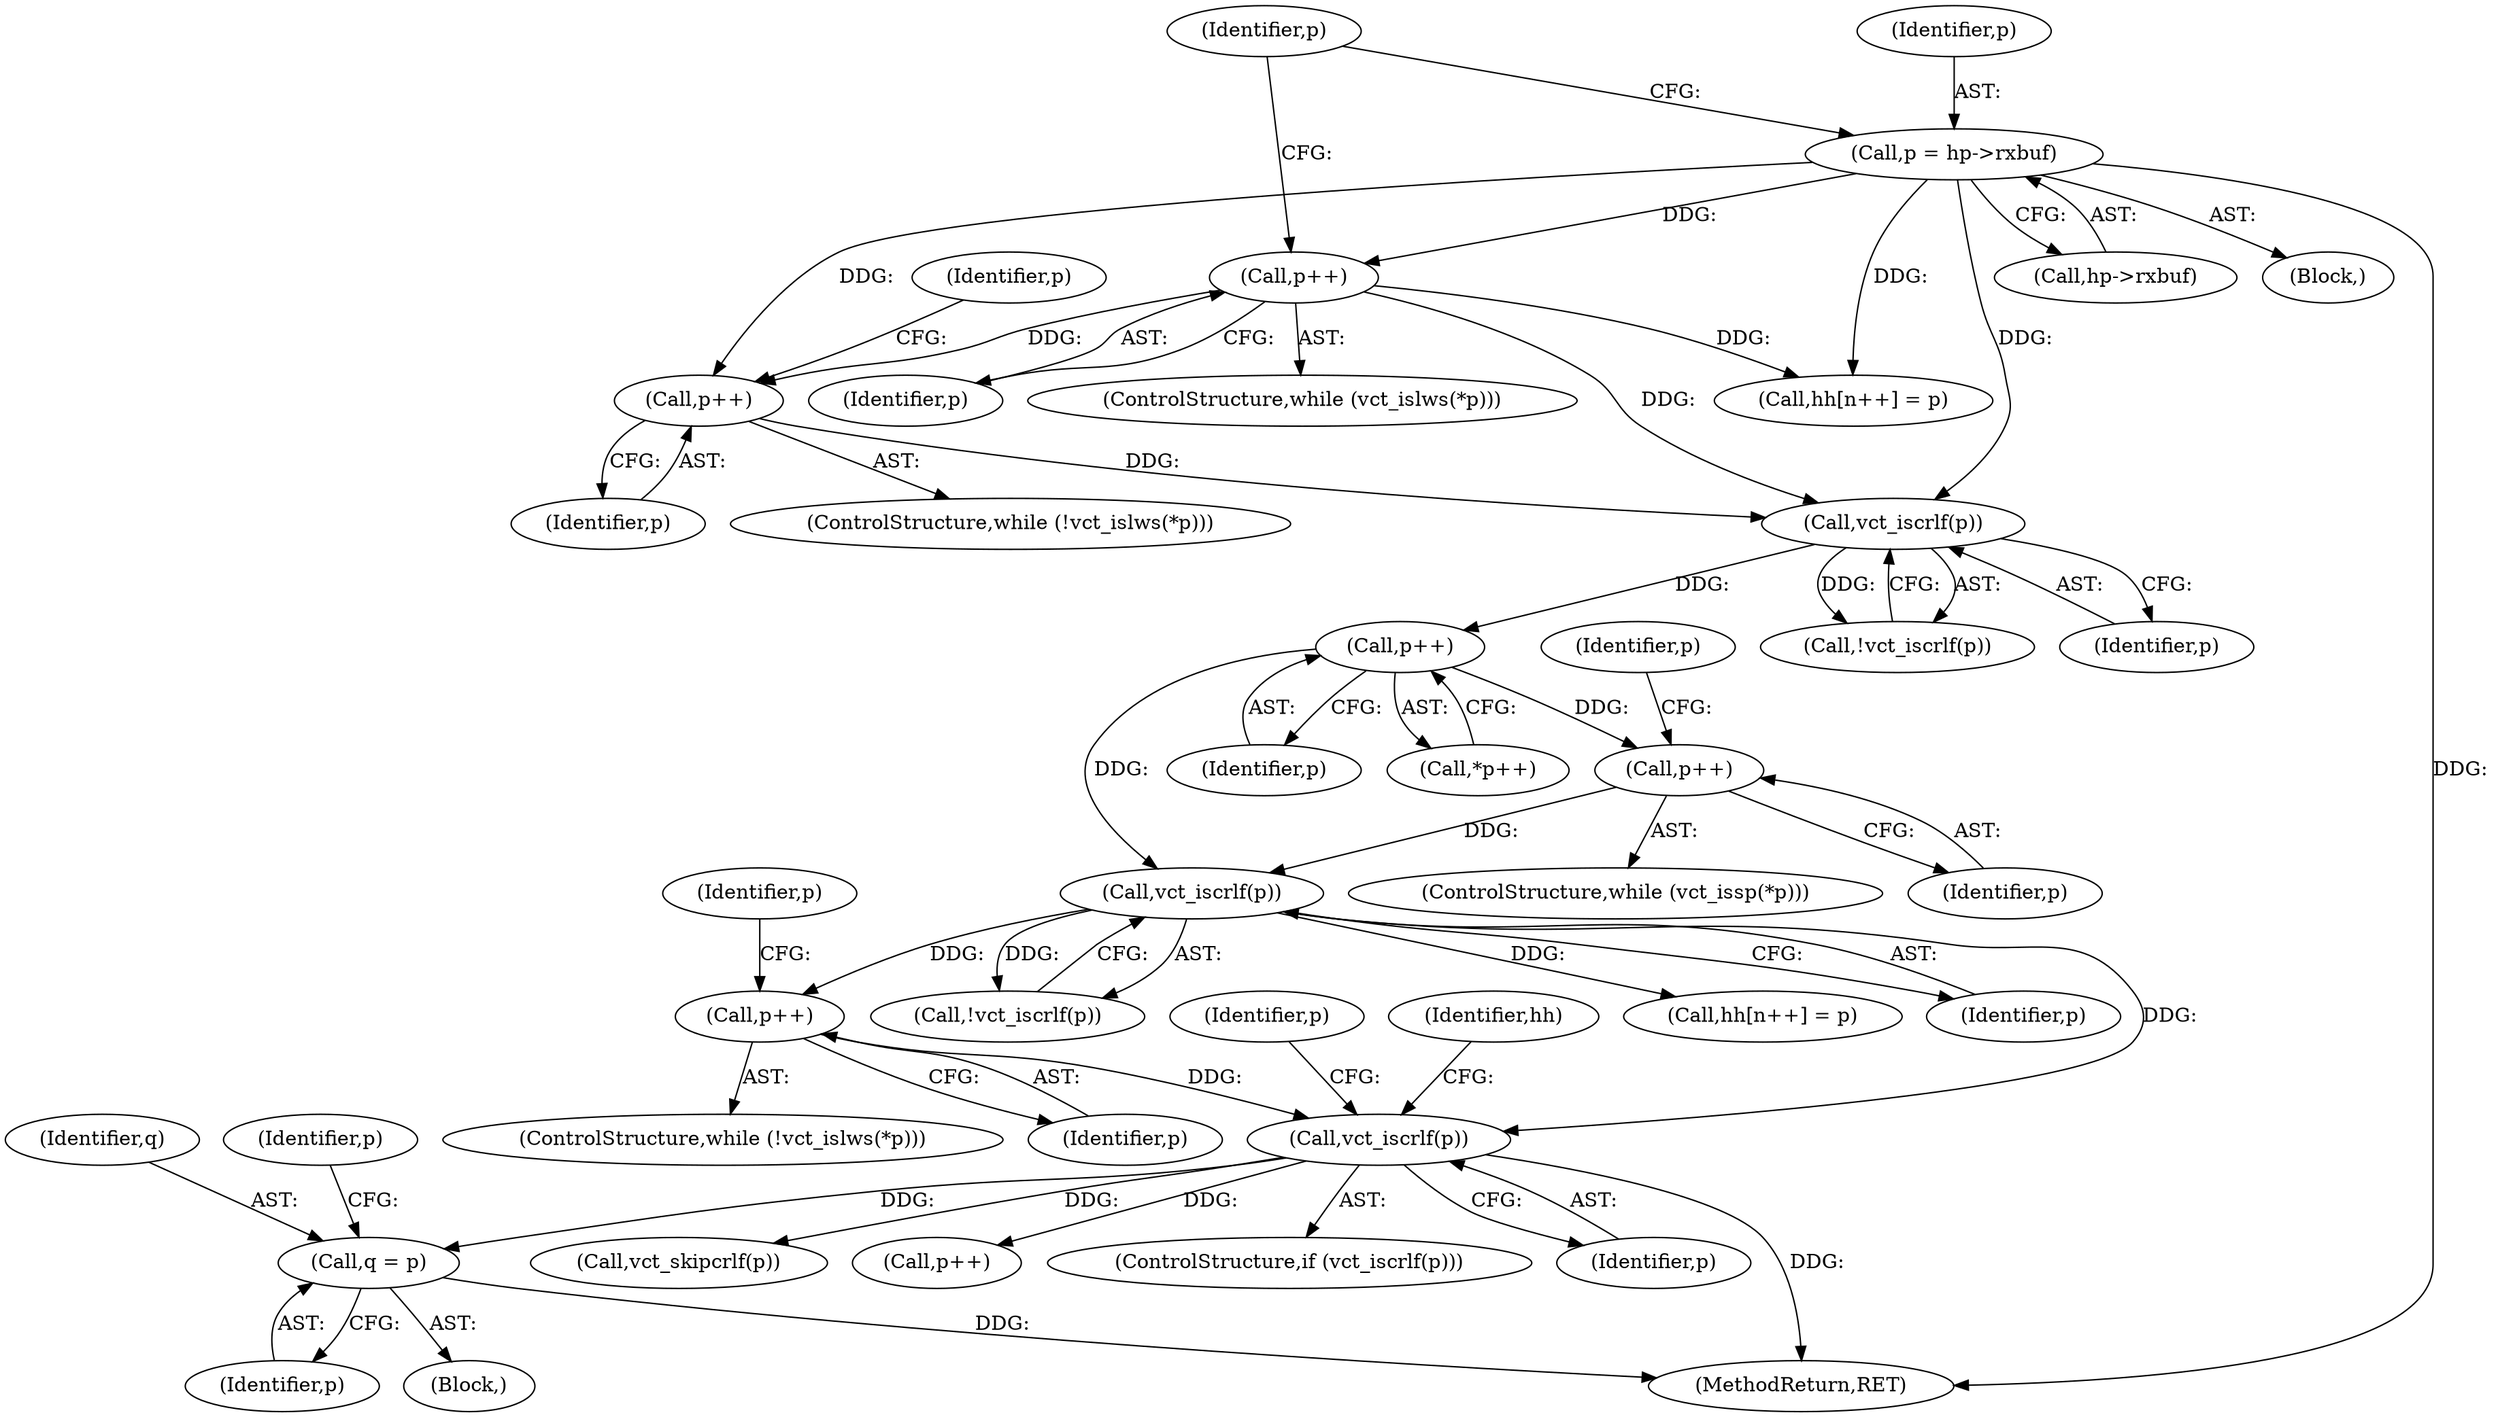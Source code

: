 digraph "0_Varnish-Cache_85e8468bec9416bd7e16b0d80cb820ecd2b330c3_2@pointer" {
"1000219" [label="(Call,q = p)"];
"1000210" [label="(Call,vct_iscrlf(p))"];
"1000207" [label="(Call,p++)"];
"1000194" [label="(Call,vct_iscrlf(p))"];
"1000183" [label="(Call,p++)"];
"1000179" [label="(Call,vct_iscrlf(p))"];
"1000175" [label="(Call,p++)"];
"1000153" [label="(Call,p = hp->rxbuf)"];
"1000162" [label="(Call,p++)"];
"1000190" [label="(Call,p++)"];
"1000175" [label="(Call,p++)"];
"1000178" [label="(Call,!vct_iscrlf(p))"];
"1000161" [label="(Identifier,p)"];
"1000154" [label="(Identifier,p)"];
"1000224" [label="(Call,vct_skipcrlf(p))"];
"1000193" [label="(Call,!vct_iscrlf(p))"];
"1000186" [label="(ControlStructure,while (vct_issp(*p)))"];
"1000196" [label="(Call,hh[n++] = p)"];
"1000155" [label="(Call,hp->rxbuf)"];
"1000202" [label="(ControlStructure,while (!vct_islws(*p)))"];
"1000184" [label="(Identifier,p)"];
"1000206" [label="(Identifier,p)"];
"1000234" [label="(Call,p++)"];
"1000209" [label="(ControlStructure,if (vct_iscrlf(p)))"];
"1000182" [label="(Call,*p++)"];
"1000163" [label="(Identifier,p)"];
"1000162" [label="(Call,p++)"];
"1000210" [label="(Call,vct_iscrlf(p))"];
"1000191" [label="(Identifier,p)"];
"1000190" [label="(Call,p++)"];
"1000212" [label="(Block,)"];
"1000176" [label="(Identifier,p)"];
"1000174" [label="(Identifier,p)"];
"1000153" [label="(Call,p = hp->rxbuf)"];
"1000223" [label="(Identifier,p)"];
"1000211" [label="(Identifier,p)"];
"1000235" [label="(Identifier,p)"];
"1000220" [label="(Identifier,q)"];
"1000164" [label="(Call,hh[n++] = p)"];
"1000170" [label="(ControlStructure,while (!vct_islws(*p)))"];
"1000189" [label="(Identifier,p)"];
"1000221" [label="(Identifier,p)"];
"1000195" [label="(Identifier,p)"];
"1000219" [label="(Call,q = p)"];
"1000158" [label="(ControlStructure,while (vct_islws(*p)))"];
"1000215" [label="(Identifier,hh)"];
"1000180" [label="(Identifier,p)"];
"1000353" [label="(MethodReturn,RET)"];
"1000208" [label="(Identifier,p)"];
"1000179" [label="(Call,vct_iscrlf(p))"];
"1000183" [label="(Call,p++)"];
"1000108" [label="(Block,)"];
"1000194" [label="(Call,vct_iscrlf(p))"];
"1000207" [label="(Call,p++)"];
"1000219" -> "1000212"  [label="AST: "];
"1000219" -> "1000221"  [label="CFG: "];
"1000220" -> "1000219"  [label="AST: "];
"1000221" -> "1000219"  [label="AST: "];
"1000223" -> "1000219"  [label="CFG: "];
"1000219" -> "1000353"  [label="DDG: "];
"1000210" -> "1000219"  [label="DDG: "];
"1000210" -> "1000209"  [label="AST: "];
"1000210" -> "1000211"  [label="CFG: "];
"1000211" -> "1000210"  [label="AST: "];
"1000215" -> "1000210"  [label="CFG: "];
"1000235" -> "1000210"  [label="CFG: "];
"1000210" -> "1000353"  [label="DDG: "];
"1000207" -> "1000210"  [label="DDG: "];
"1000194" -> "1000210"  [label="DDG: "];
"1000210" -> "1000224"  [label="DDG: "];
"1000210" -> "1000234"  [label="DDG: "];
"1000207" -> "1000202"  [label="AST: "];
"1000207" -> "1000208"  [label="CFG: "];
"1000208" -> "1000207"  [label="AST: "];
"1000206" -> "1000207"  [label="CFG: "];
"1000194" -> "1000207"  [label="DDG: "];
"1000194" -> "1000193"  [label="AST: "];
"1000194" -> "1000195"  [label="CFG: "];
"1000195" -> "1000194"  [label="AST: "];
"1000193" -> "1000194"  [label="CFG: "];
"1000194" -> "1000193"  [label="DDG: "];
"1000183" -> "1000194"  [label="DDG: "];
"1000190" -> "1000194"  [label="DDG: "];
"1000194" -> "1000196"  [label="DDG: "];
"1000183" -> "1000182"  [label="AST: "];
"1000183" -> "1000184"  [label="CFG: "];
"1000184" -> "1000183"  [label="AST: "];
"1000182" -> "1000183"  [label="CFG: "];
"1000179" -> "1000183"  [label="DDG: "];
"1000183" -> "1000190"  [label="DDG: "];
"1000179" -> "1000178"  [label="AST: "];
"1000179" -> "1000180"  [label="CFG: "];
"1000180" -> "1000179"  [label="AST: "];
"1000178" -> "1000179"  [label="CFG: "];
"1000179" -> "1000178"  [label="DDG: "];
"1000175" -> "1000179"  [label="DDG: "];
"1000153" -> "1000179"  [label="DDG: "];
"1000162" -> "1000179"  [label="DDG: "];
"1000175" -> "1000170"  [label="AST: "];
"1000175" -> "1000176"  [label="CFG: "];
"1000176" -> "1000175"  [label="AST: "];
"1000174" -> "1000175"  [label="CFG: "];
"1000153" -> "1000175"  [label="DDG: "];
"1000162" -> "1000175"  [label="DDG: "];
"1000153" -> "1000108"  [label="AST: "];
"1000153" -> "1000155"  [label="CFG: "];
"1000154" -> "1000153"  [label="AST: "];
"1000155" -> "1000153"  [label="AST: "];
"1000161" -> "1000153"  [label="CFG: "];
"1000153" -> "1000353"  [label="DDG: "];
"1000153" -> "1000162"  [label="DDG: "];
"1000153" -> "1000164"  [label="DDG: "];
"1000162" -> "1000158"  [label="AST: "];
"1000162" -> "1000163"  [label="CFG: "];
"1000163" -> "1000162"  [label="AST: "];
"1000161" -> "1000162"  [label="CFG: "];
"1000162" -> "1000164"  [label="DDG: "];
"1000190" -> "1000186"  [label="AST: "];
"1000190" -> "1000191"  [label="CFG: "];
"1000191" -> "1000190"  [label="AST: "];
"1000189" -> "1000190"  [label="CFG: "];
}
